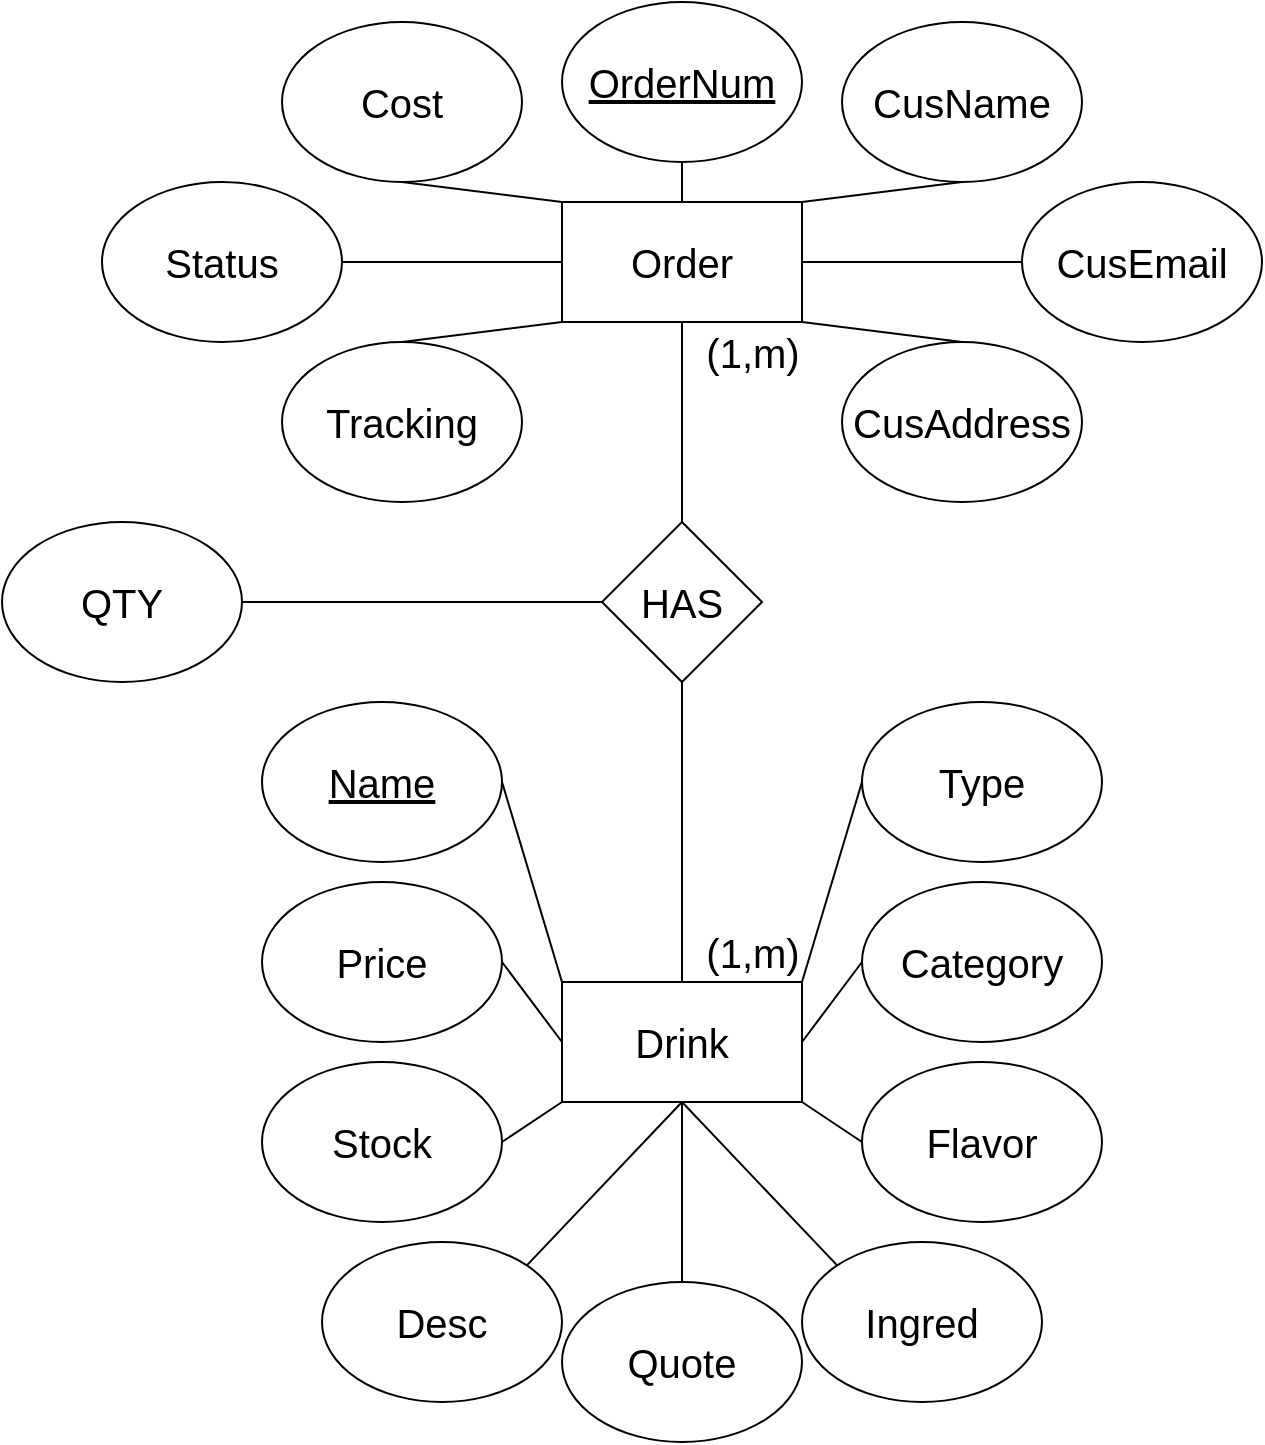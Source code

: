 <mxfile version="20.5.3" type="device"><diagram id="-lV3lUhbE75q5aResldV" name="Page-1"><mxGraphModel dx="1550" dy="775" grid="1" gridSize="10" guides="1" tooltips="1" connect="1" arrows="1" fold="1" page="1" pageScale="1" pageWidth="1100" pageHeight="850" math="0" shadow="0"><root><mxCell id="0"/><mxCell id="1" parent="0"/><mxCell id="fuEdumDcTXkWGHEmlnQQ-3" value="&lt;u style=&quot;font-size: 20px;&quot;&gt;OrderNum&lt;/u&gt;" style="ellipse;whiteSpace=wrap;html=1;fontSize=20;" parent="1" vertex="1"><mxGeometry x="490" y="90" width="120" height="80" as="geometry"/></mxCell><mxCell id="fuEdumDcTXkWGHEmlnQQ-5" value="Order" style="rounded=0;whiteSpace=wrap;html=1;fontSize=20;" parent="1" vertex="1"><mxGeometry x="490" y="190" width="120" height="60" as="geometry"/></mxCell><mxCell id="fuEdumDcTXkWGHEmlnQQ-6" value="Drink" style="rounded=0;whiteSpace=wrap;html=1;fontSize=20;" parent="1" vertex="1"><mxGeometry x="490" y="580" width="120" height="60" as="geometry"/></mxCell><mxCell id="fuEdumDcTXkWGHEmlnQQ-9" value="&lt;u style=&quot;font-size: 20px;&quot;&gt;Name&lt;/u&gt;" style="ellipse;whiteSpace=wrap;html=1;fontSize=20;" parent="1" vertex="1"><mxGeometry x="340" y="440" width="120" height="80" as="geometry"/></mxCell><mxCell id="fuEdumDcTXkWGHEmlnQQ-10" value="" style="endArrow=none;html=1;rounded=0;exitX=1;exitY=0.5;exitDx=0;exitDy=0;entryX=0;entryY=0;entryDx=0;entryDy=0;fontSize=20;" parent="1" source="fuEdumDcTXkWGHEmlnQQ-9" target="fuEdumDcTXkWGHEmlnQQ-6" edge="1"><mxGeometry width="50" height="50" relative="1" as="geometry"><mxPoint x="400" y="450" as="sourcePoint"/><mxPoint x="450" y="400" as="targetPoint"/></mxGeometry></mxCell><mxCell id="fuEdumDcTXkWGHEmlnQQ-11" value="" style="endArrow=none;html=1;rounded=0;entryX=0.5;entryY=1;entryDx=0;entryDy=0;exitX=0.5;exitY=0;exitDx=0;exitDy=0;fontSize=20;" parent="1" source="fuEdumDcTXkWGHEmlnQQ-5" target="fuEdumDcTXkWGHEmlnQQ-3" edge="1"><mxGeometry width="50" height="50" relative="1" as="geometry"><mxPoint x="400" y="430" as="sourcePoint"/><mxPoint x="450" y="380" as="targetPoint"/></mxGeometry></mxCell><mxCell id="fuEdumDcTXkWGHEmlnQQ-12" value="HAS" style="rhombus;whiteSpace=wrap;html=1;fontSize=20;" parent="1" vertex="1"><mxGeometry x="510" y="350" width="80" height="80" as="geometry"/></mxCell><mxCell id="fuEdumDcTXkWGHEmlnQQ-13" value="" style="endArrow=none;html=1;rounded=0;entryX=0.5;entryY=1;entryDx=0;entryDy=0;exitX=0.5;exitY=0;exitDx=0;exitDy=0;fontSize=20;" parent="1" source="fuEdumDcTXkWGHEmlnQQ-12" target="fuEdumDcTXkWGHEmlnQQ-5" edge="1"><mxGeometry width="50" height="50" relative="1" as="geometry"><mxPoint x="400" y="380" as="sourcePoint"/><mxPoint x="450" y="330" as="targetPoint"/></mxGeometry></mxCell><mxCell id="fuEdumDcTXkWGHEmlnQQ-14" value="CusName" style="ellipse;whiteSpace=wrap;html=1;fontSize=20;" parent="1" vertex="1"><mxGeometry x="630" y="100" width="120" height="80" as="geometry"/></mxCell><mxCell id="fuEdumDcTXkWGHEmlnQQ-15" value="" style="endArrow=none;html=1;rounded=0;entryX=0.5;entryY=1;entryDx=0;entryDy=0;exitX=0.5;exitY=0;exitDx=0;exitDy=0;fontSize=20;" parent="1" source="fuEdumDcTXkWGHEmlnQQ-6" target="fuEdumDcTXkWGHEmlnQQ-12" edge="1"><mxGeometry width="50" height="50" relative="1" as="geometry"><mxPoint x="560" y="260" as="sourcePoint"/><mxPoint x="560" y="210.0" as="targetPoint"/></mxGeometry></mxCell><mxCell id="fuEdumDcTXkWGHEmlnQQ-16" value="(1,m)" style="text;html=1;align=center;verticalAlign=middle;resizable=0;points=[];autosize=1;strokeColor=none;fillColor=none;fontSize=20;" parent="1" vertex="1"><mxGeometry x="550" y="245" width="70" height="40" as="geometry"/></mxCell><mxCell id="fuEdumDcTXkWGHEmlnQQ-17" value="(1,m)" style="text;html=1;align=center;verticalAlign=middle;resizable=0;points=[];autosize=1;strokeColor=none;fillColor=none;fontSize=20;" parent="1" vertex="1"><mxGeometry x="550" y="545" width="70" height="40" as="geometry"/></mxCell><mxCell id="fuEdumDcTXkWGHEmlnQQ-18" value="Cost" style="ellipse;whiteSpace=wrap;html=1;fontSize=20;" parent="1" vertex="1"><mxGeometry x="350" y="100" width="120" height="80" as="geometry"/></mxCell><mxCell id="fuEdumDcTXkWGHEmlnQQ-19" value="Status" style="ellipse;whiteSpace=wrap;html=1;fontSize=20;" parent="1" vertex="1"><mxGeometry x="260" y="180" width="120" height="80" as="geometry"/></mxCell><mxCell id="fuEdumDcTXkWGHEmlnQQ-20" value="" style="endArrow=none;html=1;rounded=0;entryX=0;entryY=0.5;entryDx=0;entryDy=0;exitX=1;exitY=0.5;exitDx=0;exitDy=0;fontSize=20;" parent="1" source="fuEdumDcTXkWGHEmlnQQ-19" target="fuEdumDcTXkWGHEmlnQQ-5" edge="1"><mxGeometry width="50" height="50" relative="1" as="geometry"><mxPoint x="400" y="430" as="sourcePoint"/><mxPoint x="450" y="380" as="targetPoint"/></mxGeometry></mxCell><mxCell id="fuEdumDcTXkWGHEmlnQQ-21" value="" style="endArrow=none;html=1;rounded=0;entryX=0;entryY=0;entryDx=0;entryDy=0;exitX=0.5;exitY=1;exitDx=0;exitDy=0;fontSize=20;" parent="1" source="fuEdumDcTXkWGHEmlnQQ-18" target="fuEdumDcTXkWGHEmlnQQ-5" edge="1"><mxGeometry width="50" height="50" relative="1" as="geometry"><mxPoint x="400" y="430" as="sourcePoint"/><mxPoint x="450" y="380" as="targetPoint"/></mxGeometry></mxCell><mxCell id="fuEdumDcTXkWGHEmlnQQ-22" value="Tracking" style="ellipse;whiteSpace=wrap;html=1;fontSize=20;" parent="1" vertex="1"><mxGeometry x="350" y="260" width="120" height="80" as="geometry"/></mxCell><mxCell id="fuEdumDcTXkWGHEmlnQQ-23" value="" style="endArrow=none;html=1;rounded=0;entryX=0;entryY=1;entryDx=0;entryDy=0;exitX=0.5;exitY=0;exitDx=0;exitDy=0;fontSize=20;" parent="1" source="fuEdumDcTXkWGHEmlnQQ-22" target="fuEdumDcTXkWGHEmlnQQ-5" edge="1"><mxGeometry width="50" height="50" relative="1" as="geometry"><mxPoint x="525" y="510" as="sourcePoint"/><mxPoint x="615" y="300.0" as="targetPoint"/></mxGeometry></mxCell><mxCell id="fuEdumDcTXkWGHEmlnQQ-26" value="CusAddress" style="ellipse;whiteSpace=wrap;html=1;fontSize=20;" parent="1" vertex="1"><mxGeometry x="630" y="260" width="120" height="80" as="geometry"/></mxCell><mxCell id="fuEdumDcTXkWGHEmlnQQ-27" value="" style="endArrow=none;html=1;rounded=0;entryX=0.5;entryY=1;entryDx=0;entryDy=0;exitX=1;exitY=0;exitDx=0;exitDy=0;fontSize=20;" parent="1" source="fuEdumDcTXkWGHEmlnQQ-5" target="fuEdumDcTXkWGHEmlnQQ-14" edge="1"><mxGeometry width="50" height="50" relative="1" as="geometry"><mxPoint x="620" y="190" as="sourcePoint"/><mxPoint x="760" y="190.0" as="targetPoint"/></mxGeometry></mxCell><mxCell id="fuEdumDcTXkWGHEmlnQQ-28" value="CusEmail" style="ellipse;whiteSpace=wrap;html=1;fontSize=20;" parent="1" vertex="1"><mxGeometry x="720" y="180" width="120" height="80" as="geometry"/></mxCell><mxCell id="fuEdumDcTXkWGHEmlnQQ-29" value="" style="endArrow=none;html=1;rounded=0;entryX=0;entryY=0.5;entryDx=0;entryDy=0;exitX=1;exitY=0.5;exitDx=0;exitDy=0;fontSize=20;" parent="1" source="fuEdumDcTXkWGHEmlnQQ-5" target="fuEdumDcTXkWGHEmlnQQ-28" edge="1"><mxGeometry width="50" height="50" relative="1" as="geometry"><mxPoint x="630" y="220" as="sourcePoint"/><mxPoint x="760" y="219.41" as="targetPoint"/></mxGeometry></mxCell><mxCell id="fuEdumDcTXkWGHEmlnQQ-30" value="" style="endArrow=none;html=1;rounded=0;entryX=0.5;entryY=0;entryDx=0;entryDy=0;exitX=1;exitY=1;exitDx=0;exitDy=0;fontSize=20;" parent="1" source="fuEdumDcTXkWGHEmlnQQ-5" target="fuEdumDcTXkWGHEmlnQQ-26" edge="1"><mxGeometry width="50" height="50" relative="1" as="geometry"><mxPoint x="640" y="240" as="sourcePoint"/><mxPoint x="695" y="240" as="targetPoint"/></mxGeometry></mxCell><mxCell id="fuEdumDcTXkWGHEmlnQQ-31" value="Type" style="ellipse;whiteSpace=wrap;html=1;fontSize=20;" parent="1" vertex="1"><mxGeometry x="640" y="440" width="120" height="80" as="geometry"/></mxCell><mxCell id="fuEdumDcTXkWGHEmlnQQ-32" value="Flavor" style="ellipse;whiteSpace=wrap;html=1;fontSize=20;" parent="1" vertex="1"><mxGeometry x="640" y="620" width="120" height="80" as="geometry"/></mxCell><mxCell id="fuEdumDcTXkWGHEmlnQQ-33" value="Price" style="ellipse;whiteSpace=wrap;html=1;fontSize=20;" parent="1" vertex="1"><mxGeometry x="340" y="530" width="120" height="80" as="geometry"/></mxCell><mxCell id="fuEdumDcTXkWGHEmlnQQ-34" value="" style="endArrow=none;html=1;rounded=0;entryX=1;entryY=1;entryDx=0;entryDy=0;exitX=0;exitY=0.5;exitDx=0;exitDy=0;fontSize=20;" parent="1" source="fuEdumDcTXkWGHEmlnQQ-32" target="fuEdumDcTXkWGHEmlnQQ-6" edge="1"><mxGeometry width="50" height="50" relative="1" as="geometry"><mxPoint x="590" y="550" as="sourcePoint"/><mxPoint x="670" y="520" as="targetPoint"/></mxGeometry></mxCell><mxCell id="fuEdumDcTXkWGHEmlnQQ-36" value="" style="endArrow=none;html=1;rounded=0;exitX=1;exitY=0.5;exitDx=0;exitDy=0;entryX=0;entryY=0.5;entryDx=0;entryDy=0;fontSize=20;" parent="1" source="fuEdumDcTXkWGHEmlnQQ-33" target="fuEdumDcTXkWGHEmlnQQ-6" edge="1"><mxGeometry width="50" height="50" relative="1" as="geometry"><mxPoint x="620" y="570" as="sourcePoint"/><mxPoint x="670" y="520" as="targetPoint"/></mxGeometry></mxCell><mxCell id="fuEdumDcTXkWGHEmlnQQ-37" value="" style="endArrow=none;html=1;rounded=0;exitX=1;exitY=0;exitDx=0;exitDy=0;entryX=0;entryY=0.5;entryDx=0;entryDy=0;fontSize=20;" parent="1" source="fuEdumDcTXkWGHEmlnQQ-6" target="fuEdumDcTXkWGHEmlnQQ-31" edge="1"><mxGeometry width="50" height="50" relative="1" as="geometry"><mxPoint x="620" y="430" as="sourcePoint"/><mxPoint x="670" y="380" as="targetPoint"/></mxGeometry></mxCell><mxCell id="fuEdumDcTXkWGHEmlnQQ-38" value="&lt;font style=&quot;font-size: 20px;&quot;&gt;QTY&lt;/font&gt;" style="ellipse;whiteSpace=wrap;html=1;fontSize=20;" parent="1" vertex="1"><mxGeometry x="210" y="350" width="120" height="80" as="geometry"/></mxCell><mxCell id="fuEdumDcTXkWGHEmlnQQ-39" value="" style="endArrow=none;html=1;rounded=0;entryX=0;entryY=0.5;entryDx=0;entryDy=0;exitX=1;exitY=0.5;exitDx=0;exitDy=0;fontSize=20;" parent="1" source="fuEdumDcTXkWGHEmlnQQ-38" target="fuEdumDcTXkWGHEmlnQQ-12" edge="1"><mxGeometry width="50" height="50" relative="1" as="geometry"><mxPoint x="290" y="320" as="sourcePoint"/><mxPoint x="340" y="270" as="targetPoint"/></mxGeometry></mxCell><mxCell id="fuEdumDcTXkWGHEmlnQQ-40" value="Stock" style="ellipse;whiteSpace=wrap;html=1;fontSize=20;" parent="1" vertex="1"><mxGeometry x="340" y="620" width="120" height="80" as="geometry"/></mxCell><mxCell id="fuEdumDcTXkWGHEmlnQQ-41" value="" style="endArrow=none;html=1;rounded=0;exitX=1;exitY=0.5;exitDx=0;exitDy=0;entryX=0;entryY=1;entryDx=0;entryDy=0;fontSize=20;" parent="1" source="fuEdumDcTXkWGHEmlnQQ-40" target="fuEdumDcTXkWGHEmlnQQ-6" edge="1"><mxGeometry width="50" height="50" relative="1" as="geometry"><mxPoint x="540" y="520" as="sourcePoint"/><mxPoint x="590" y="470" as="targetPoint"/></mxGeometry></mxCell><mxCell id="nikGk-SmXX8WHYTkZj-e-1" value="Category" style="ellipse;whiteSpace=wrap;html=1;fontSize=20;" parent="1" vertex="1"><mxGeometry x="640" y="530" width="120" height="80" as="geometry"/></mxCell><mxCell id="nikGk-SmXX8WHYTkZj-e-2" value="Ingred" style="ellipse;whiteSpace=wrap;html=1;fontSize=20;" parent="1" vertex="1"><mxGeometry x="610" y="710" width="120" height="80" as="geometry"/></mxCell><mxCell id="nikGk-SmXX8WHYTkZj-e-3" value="Quote" style="ellipse;whiteSpace=wrap;html=1;fontSize=20;" parent="1" vertex="1"><mxGeometry x="490" y="730" width="120" height="80" as="geometry"/></mxCell><mxCell id="nikGk-SmXX8WHYTkZj-e-4" value="Desc" style="ellipse;whiteSpace=wrap;html=1;fontSize=20;" parent="1" vertex="1"><mxGeometry x="370" y="710" width="120" height="80" as="geometry"/></mxCell><mxCell id="nikGk-SmXX8WHYTkZj-e-7" value="" style="endArrow=none;html=1;rounded=0;exitX=0;exitY=0.5;exitDx=0;exitDy=0;entryX=1;entryY=0.5;entryDx=0;entryDy=0;fontSize=20;" parent="1" source="nikGk-SmXX8WHYTkZj-e-1" target="fuEdumDcTXkWGHEmlnQQ-6" edge="1"><mxGeometry width="50" height="50" relative="1" as="geometry"><mxPoint x="470" y="580" as="sourcePoint"/><mxPoint x="500" y="620" as="targetPoint"/></mxGeometry></mxCell><mxCell id="nikGk-SmXX8WHYTkZj-e-9" value="" style="endArrow=none;html=1;rounded=0;exitX=1;exitY=0;exitDx=0;exitDy=0;entryX=0.5;entryY=1;entryDx=0;entryDy=0;fontSize=20;" parent="1" source="nikGk-SmXX8WHYTkZj-e-4" target="fuEdumDcTXkWGHEmlnQQ-6" edge="1"><mxGeometry width="50" height="50" relative="1" as="geometry"><mxPoint x="470" y="670" as="sourcePoint"/><mxPoint x="500" y="650" as="targetPoint"/></mxGeometry></mxCell><mxCell id="nikGk-SmXX8WHYTkZj-e-10" value="" style="endArrow=none;html=1;rounded=0;exitX=0.5;exitY=1;exitDx=0;exitDy=0;entryX=0.5;entryY=0;entryDx=0;entryDy=0;fontSize=20;" parent="1" source="fuEdumDcTXkWGHEmlnQQ-6" target="nikGk-SmXX8WHYTkZj-e-3" edge="1"><mxGeometry width="50" height="50" relative="1" as="geometry"><mxPoint x="480" y="680" as="sourcePoint"/><mxPoint x="510" y="660" as="targetPoint"/></mxGeometry></mxCell><mxCell id="nikGk-SmXX8WHYTkZj-e-11" value="" style="endArrow=none;html=1;rounded=0;exitX=0.5;exitY=1;exitDx=0;exitDy=0;entryX=0;entryY=0;entryDx=0;entryDy=0;fontSize=20;" parent="1" source="fuEdumDcTXkWGHEmlnQQ-6" target="nikGk-SmXX8WHYTkZj-e-2" edge="1"><mxGeometry width="50" height="50" relative="1" as="geometry"><mxPoint x="490" y="690" as="sourcePoint"/><mxPoint x="520" y="670" as="targetPoint"/></mxGeometry></mxCell></root></mxGraphModel></diagram></mxfile>